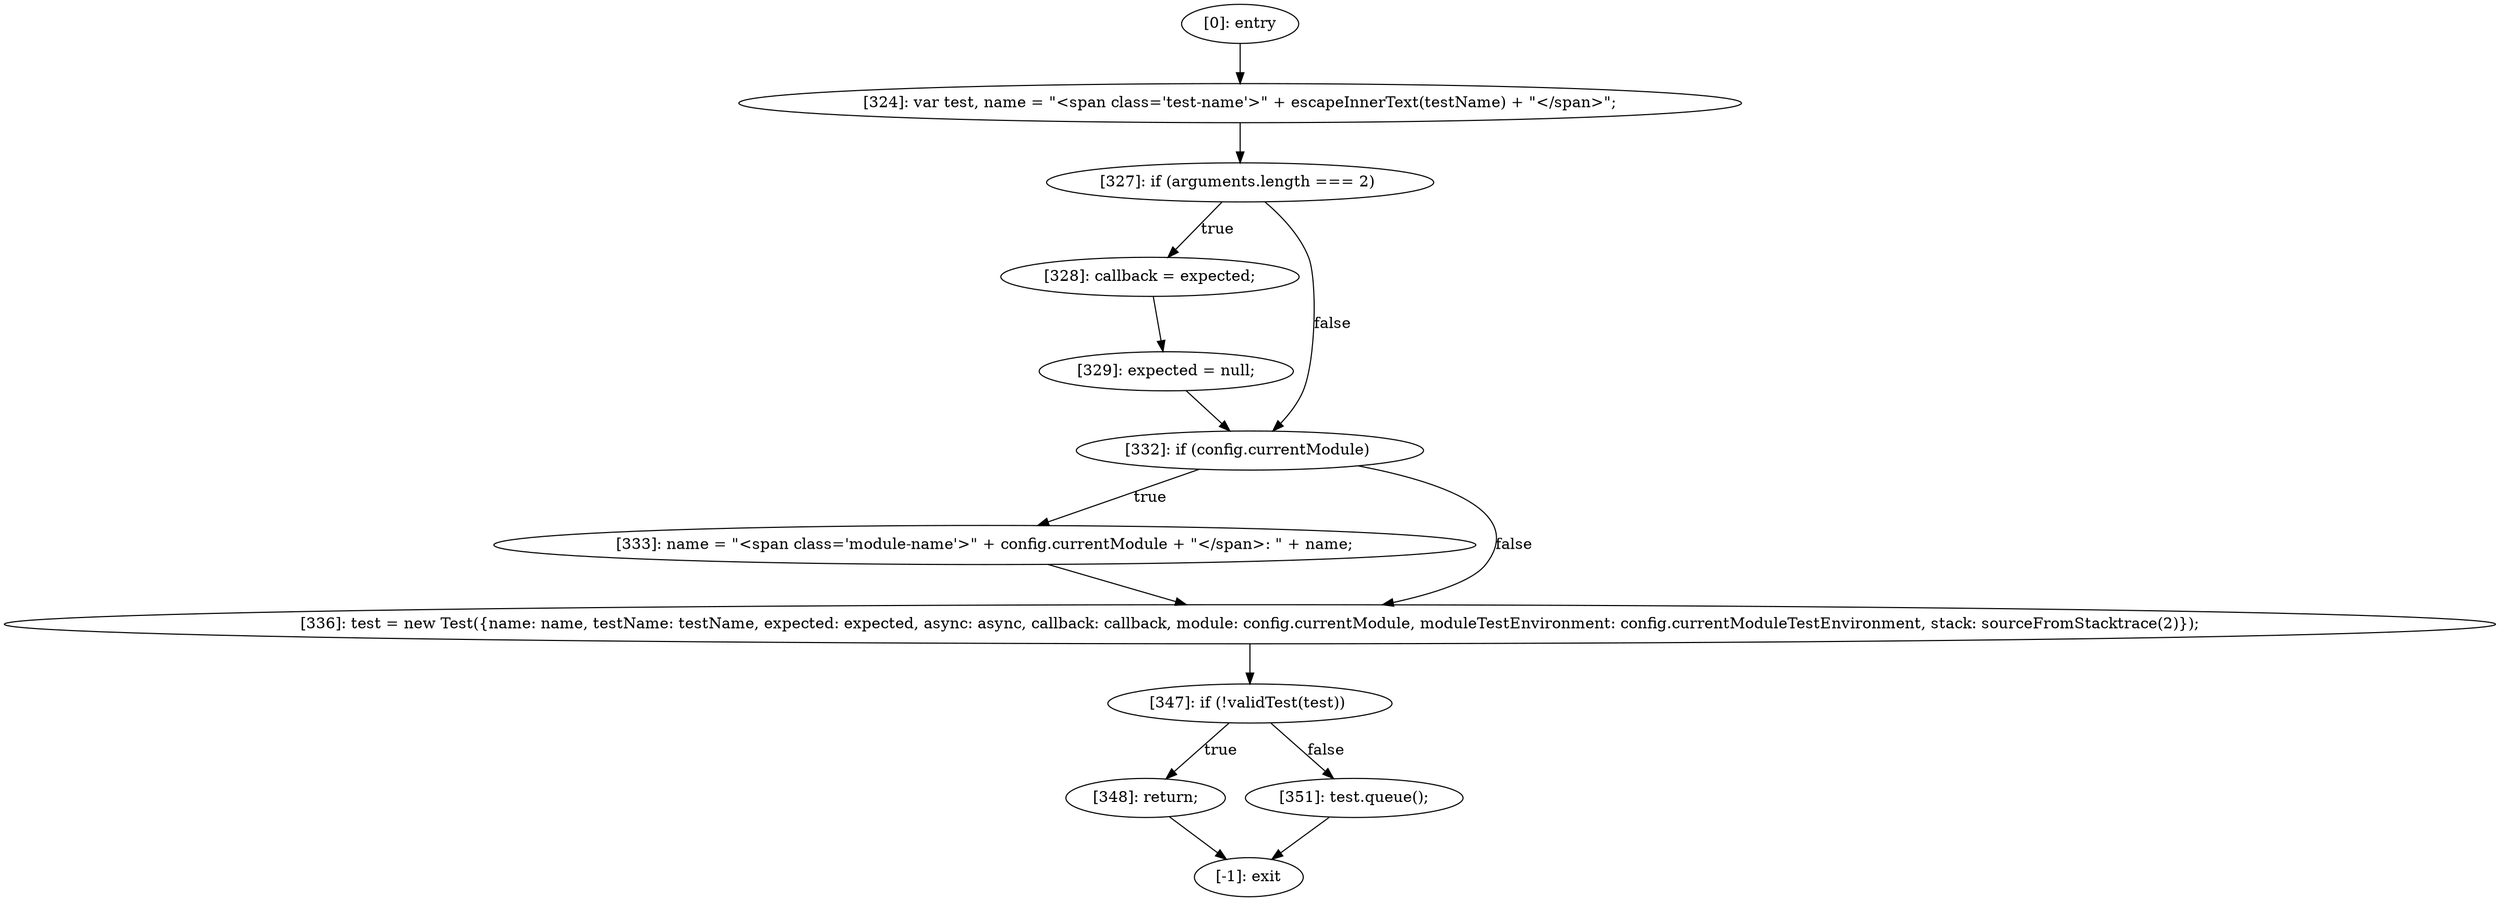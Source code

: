 digraph {
"0" [label="[327]: if (arguments.length === 2) "] 
"1" [label="[348]: return;\n"] 
"2" [label="[333]: name = \"<span class='module-name'>\" + config.currentModule + \"</span>: \" + name;\n"] 
"3" [label="[328]: callback = expected;\n"] 
"4" [label="[324]: var test, name = \"<span class='test-name'>\" + escapeInnerText(testName) + \"</span>\";\n"] 
"5" [label="[329]: expected = null;\n"] 
"6" [label="[336]: test = new Test({name: name, testName: testName, expected: expected, async: async, callback: callback, module: config.currentModule, moduleTestEnvironment: config.currentModuleTestEnvironment, stack: sourceFromStacktrace(2)});\n"] 
"7" [label="[351]: test.queue();\n"] 
"8" [label="[347]: if (!validTest(test)) "] 
"9" [label="[332]: if (config.currentModule) "] 
"10" [label="[-1]: exit"] 
"11" [label="[0]: entry"] 
"0" -> "3" [label="true"] 
"0" -> "9" [label="false"] 
"1" -> "10" [label=""] 
"2" -> "6" [label=""] 
"3" -> "5" [label=""] 
"4" -> "0" [label=""] 
"5" -> "9" [label=""] 
"6" -> "8" [label=""] 
"7" -> "10" [label=""] 
"8" -> "1" [label="true"] 
"8" -> "7" [label="false"] 
"9" -> "2" [label="true"] 
"9" -> "6" [label="false"] 
"11" -> "4" [label=""] 
}
